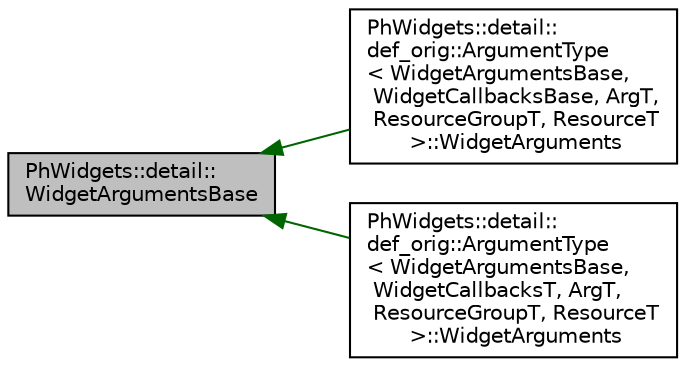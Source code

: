 digraph "PhWidgets::detail::WidgetArgumentsBase"
{
  edge [fontname="Helvetica",fontsize="10",labelfontname="Helvetica",labelfontsize="10"];
  node [fontname="Helvetica",fontsize="10",shape=record];
  rankdir="LR";
  Node0 [label="PhWidgets::detail::\lWidgetArgumentsBase",height=0.2,width=0.4,color="black", fillcolor="grey75", style="filled", fontcolor="black"];
  Node0 -> Node1 [dir="back",color="darkgreen",fontsize="10",style="solid",fontname="Helvetica"];
  Node1 [label="PhWidgets::detail::\ldef_orig::ArgumentType\l\< WidgetArgumentsBase,\l WidgetCallbacksBase, ArgT,\l ResourceGroupT, ResourceT\l \>::WidgetArguments",height=0.2,width=0.4,color="black", fillcolor="white", style="filled",URL="$struct_ph_widgets_1_1detail_1_1def__orig_1_1_argument_type_3_01_widget_arguments_base_00_01_widgc6fd5e59211b6fa2d966187a810f6c6f.html"];
  Node0 -> Node2 [dir="back",color="darkgreen",fontsize="10",style="solid",fontname="Helvetica"];
  Node2 [label="PhWidgets::detail::\ldef_orig::ArgumentType\l\< WidgetArgumentsBase,\l WidgetCallbacksT, ArgT,\l ResourceGroupT, ResourceT\l \>::WidgetArguments",height=0.2,width=0.4,color="black", fillcolor="white", style="filled",URL="$struct_ph_widgets_1_1detail_1_1def__orig_1_1_argument_type_3_01_widget_arguments_base_00_01_widgd2643eb865ee61f00871679414e33197.html"];
}
